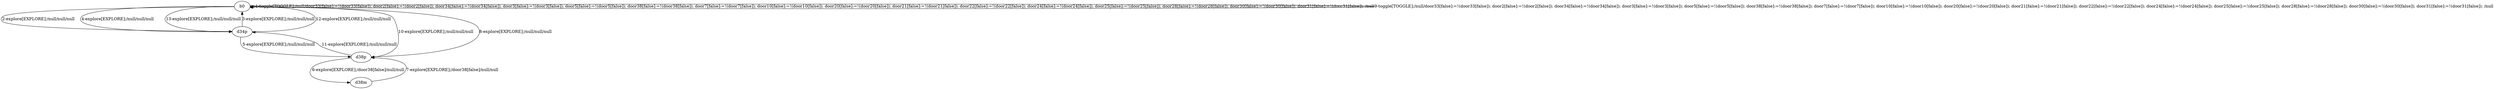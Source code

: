 # Total number of goals covered by this test: 1
# d38m --> d38p

digraph g {
"b0" -> "b0" [label = "1-toggle[TOGGLE];/null/door33[false]:=!(door33[false]); door2[false]:=!(door2[false]); door34[false]:=!(door34[false]); door3[false]:=!(door3[false]); door5[false]:=!(door5[false]); door38[false]:=!(door38[false]); door7[false]:=!(door7[false]); door10[false]:=!(door10[false]); door20[false]:=!(door20[false]); door21[false]:=!(door21[false]); door22[false]:=!(door22[false]); door24[false]:=!(door24[false]); door25[false]:=!(door25[false]); door28[false]:=!(door28[false]); door30[false]:=!(door30[false]); door31[false]:=!(door31[false]); /null"];
"b0" -> "d34p" [label = "2-explore[EXPLORE];/null/null/null"];
"d34p" -> "b0" [label = "3-explore[EXPLORE];/null/null/null"];
"b0" -> "d34p" [label = "4-explore[EXPLORE];/null/null/null"];
"d34p" -> "d38p" [label = "5-explore[EXPLORE];/null/null/null"];
"d38p" -> "d38m" [label = "6-explore[EXPLORE];/door38[false]/null/null"];
"d38m" -> "d38p" [label = "7-explore[EXPLORE];/door38[false]/null/null"];
"d38p" -> "b0" [label = "8-explore[EXPLORE];/null/null/null"];
"b0" -> "b0" [label = "9-toggle[TOGGLE];/null/door33[false]:=!(door33[false]); door2[false]:=!(door2[false]); door34[false]:=!(door34[false]); door3[false]:=!(door3[false]); door5[false]:=!(door5[false]); door38[false]:=!(door38[false]); door7[false]:=!(door7[false]); door10[false]:=!(door10[false]); door20[false]:=!(door20[false]); door21[false]:=!(door21[false]); door22[false]:=!(door22[false]); door24[false]:=!(door24[false]); door25[false]:=!(door25[false]); door28[false]:=!(door28[false]); door30[false]:=!(door30[false]); door31[false]:=!(door31[false]); /null"];
"b0" -> "d38p" [label = "10-explore[EXPLORE];/null/null/null"];
"d38p" -> "d34p" [label = "11-explore[EXPLORE];/null/null/null"];
"d34p" -> "b0" [label = "12-explore[EXPLORE];/null/null/null"];
"b0" -> "d34p" [label = "13-explore[EXPLORE];/null/null/null"];
}